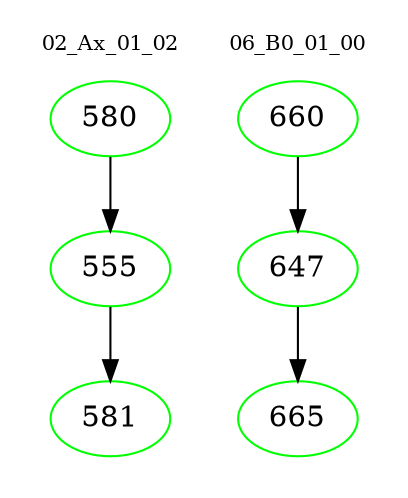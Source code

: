 digraph{
subgraph cluster_0 {
color = white
label = "02_Ax_01_02";
fontsize=10;
T0_580 [label="580", color="green"]
T0_580 -> T0_555 [color="black"]
T0_555 [label="555", color="green"]
T0_555 -> T0_581 [color="black"]
T0_581 [label="581", color="green"]
}
subgraph cluster_1 {
color = white
label = "06_B0_01_00";
fontsize=10;
T1_660 [label="660", color="green"]
T1_660 -> T1_647 [color="black"]
T1_647 [label="647", color="green"]
T1_647 -> T1_665 [color="black"]
T1_665 [label="665", color="green"]
}
}
